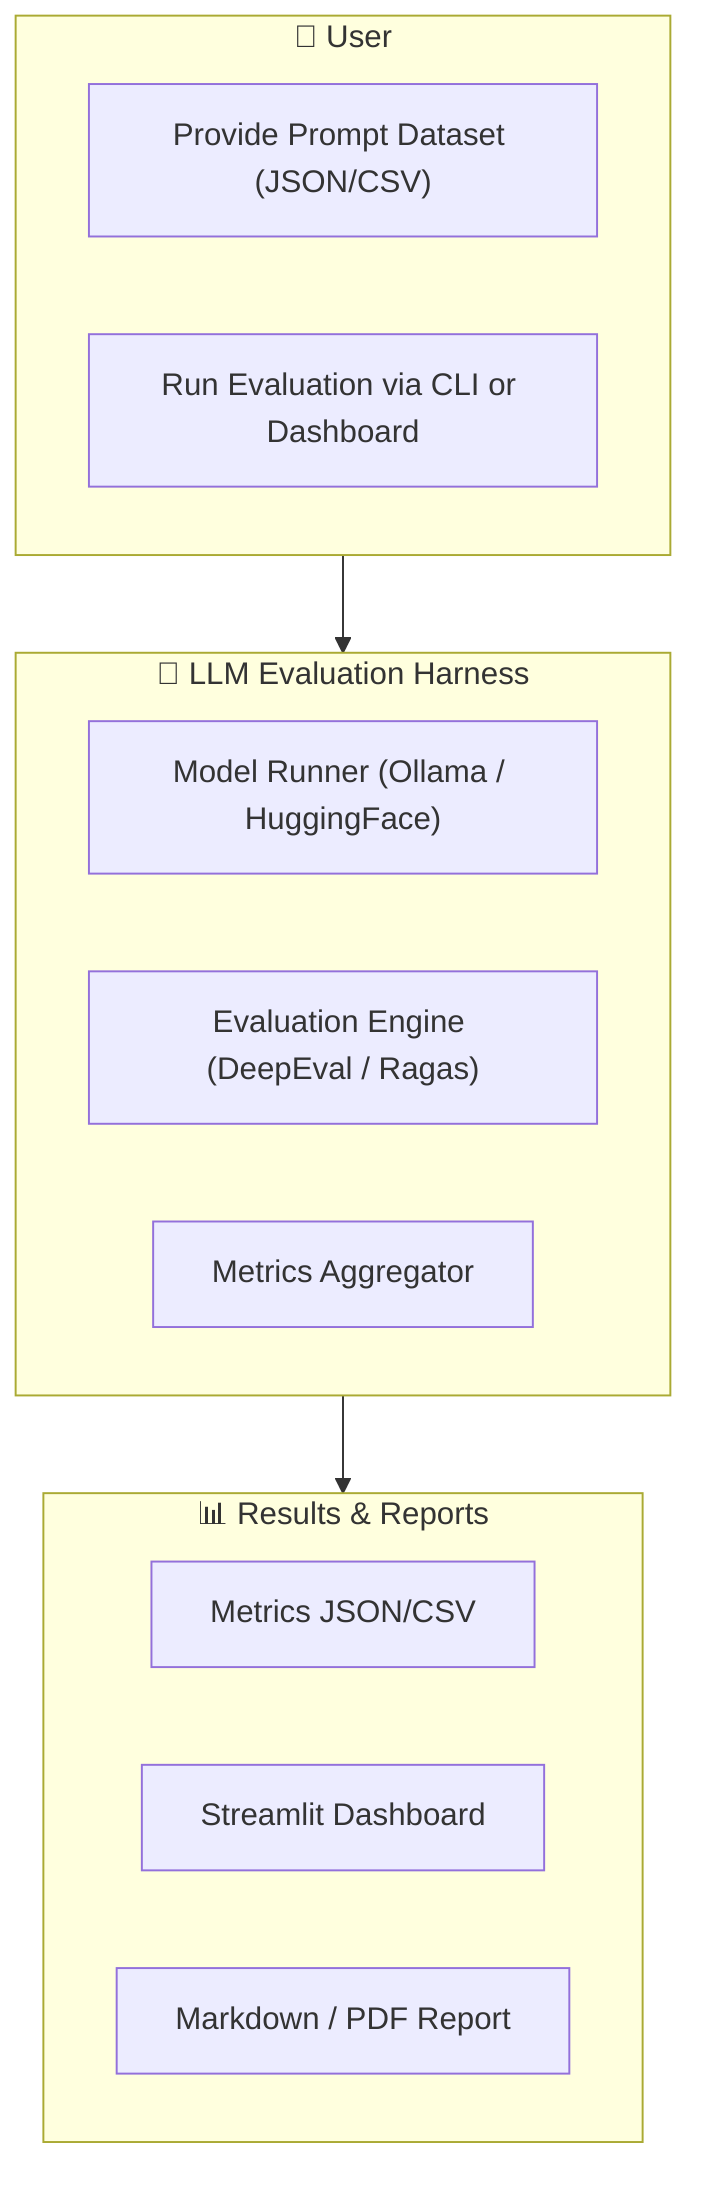 flowchart TD

subgraph USER["👤 User"]
  A1["Provide Prompt Dataset (JSON/CSV)"]
  A2["Run Evaluation via CLI or Dashboard"]
end

subgraph APP["🧠 LLM Evaluation Harness"]
  B1["Model Runner (Ollama / HuggingFace)"]
  B2["Evaluation Engine (DeepEval / Ragas)"]
  B3["Metrics Aggregator"]
end

subgraph OUTPUT["📊 Results & Reports"]
  C1["Metrics JSON/CSV"]
  C2["Streamlit Dashboard"]
  C3["Markdown / PDF Report"]
end

USER --> APP --> OUTPUT